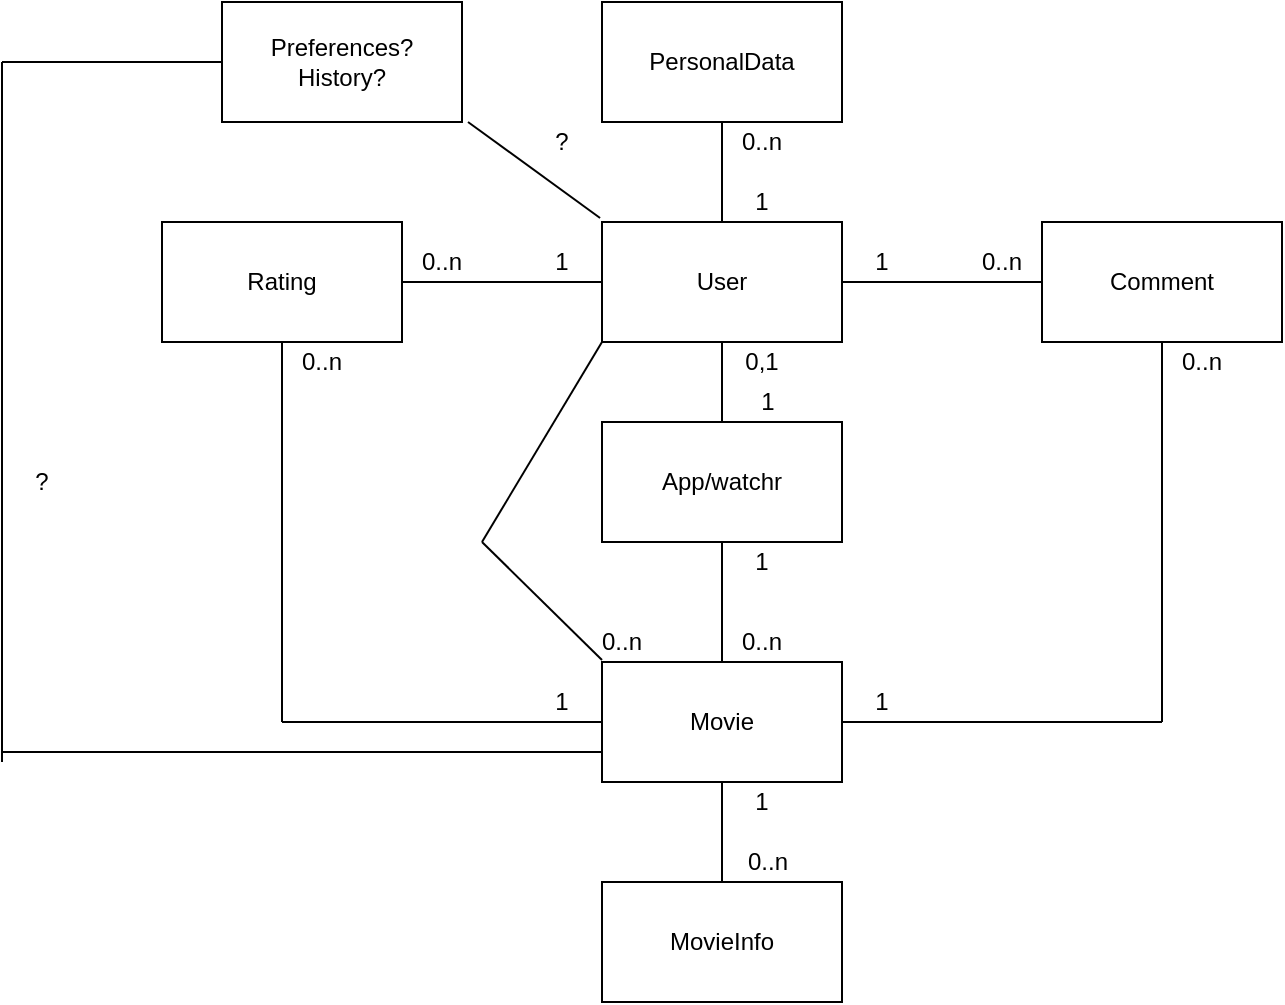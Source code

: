<mxfile pages="1" version="11.2.9" type="google"><diagram id="8DsbzOmISm1tOrWcXAjH" name="Page-1"><mxGraphModel dx="975" dy="524" grid="1" gridSize="10" guides="1" tooltips="1" connect="1" arrows="1" fold="1" page="1" pageScale="1" pageWidth="827" pageHeight="1169" math="0" shadow="0"><root><mxCell id="0"/><mxCell id="1" parent="0"/><mxCell id="xsCctgoEHLxc2o42Z86N-1" value="App/watchr" style="rounded=0;whiteSpace=wrap;html=1;" parent="1" vertex="1"><mxGeometry x="330" y="400" width="120" height="60" as="geometry"/></mxCell><mxCell id="xsCctgoEHLxc2o42Z86N-2" value="User" style="rounded=0;whiteSpace=wrap;html=1;" parent="1" vertex="1"><mxGeometry x="330" y="300" width="120" height="60" as="geometry"/></mxCell><mxCell id="xsCctgoEHLxc2o42Z86N-3" value="Movie" style="rounded=0;whiteSpace=wrap;html=1;" parent="1" vertex="1"><mxGeometry x="330" y="520" width="120" height="60" as="geometry"/></mxCell><mxCell id="xsCctgoEHLxc2o42Z86N-4" value="Comment" style="rounded=0;whiteSpace=wrap;html=1;" parent="1" vertex="1"><mxGeometry x="550" y="300" width="120" height="60" as="geometry"/></mxCell><mxCell id="xsCctgoEHLxc2o42Z86N-5" value="Rating" style="rounded=0;whiteSpace=wrap;html=1;" parent="1" vertex="1"><mxGeometry x="110" y="300" width="120" height="60" as="geometry"/></mxCell><mxCell id="xsCctgoEHLxc2o42Z86N-6" value="" style="endArrow=none;html=1;exitX=0.5;exitY=1;exitDx=0;exitDy=0;" parent="1" source="xsCctgoEHLxc2o42Z86N-4" edge="1"><mxGeometry width="50" height="50" relative="1" as="geometry"><mxPoint x="150" y="650" as="sourcePoint"/><mxPoint x="610" y="550" as="targetPoint"/></mxGeometry></mxCell><mxCell id="xsCctgoEHLxc2o42Z86N-7" value="" style="endArrow=none;html=1;entryX=0.5;entryY=1;entryDx=0;entryDy=0;" parent="1" target="xsCctgoEHLxc2o42Z86N-5" edge="1"><mxGeometry width="50" height="50" relative="1" as="geometry"><mxPoint x="170" y="550" as="sourcePoint"/><mxPoint x="200" y="600" as="targetPoint"/></mxGeometry></mxCell><mxCell id="xsCctgoEHLxc2o42Z86N-8" value="" style="endArrow=none;html=1;entryX=0;entryY=0.5;entryDx=0;entryDy=0;" parent="1" target="xsCctgoEHLxc2o42Z86N-3" edge="1"><mxGeometry width="50" height="50" relative="1" as="geometry"><mxPoint x="170" y="550" as="sourcePoint"/><mxPoint x="200" y="600" as="targetPoint"/></mxGeometry></mxCell><mxCell id="xsCctgoEHLxc2o42Z86N-9" value="" style="endArrow=none;html=1;exitX=1;exitY=0.5;exitDx=0;exitDy=0;" parent="1" source="xsCctgoEHLxc2o42Z86N-3" edge="1"><mxGeometry width="50" height="50" relative="1" as="geometry"><mxPoint x="150" y="650" as="sourcePoint"/><mxPoint x="610" y="550" as="targetPoint"/></mxGeometry></mxCell><mxCell id="xsCctgoEHLxc2o42Z86N-10" value="" style="endArrow=none;html=1;entryX=0;entryY=0.5;entryDx=0;entryDy=0;exitX=1;exitY=0.5;exitDx=0;exitDy=0;" parent="1" source="xsCctgoEHLxc2o42Z86N-2" target="xsCctgoEHLxc2o42Z86N-4" edge="1"><mxGeometry width="50" height="50" relative="1" as="geometry"><mxPoint x="150" y="650" as="sourcePoint"/><mxPoint x="200" y="600" as="targetPoint"/></mxGeometry></mxCell><mxCell id="xsCctgoEHLxc2o42Z86N-11" value="" style="endArrow=none;html=1;entryX=0;entryY=0.5;entryDx=0;entryDy=0;" parent="1" source="xsCctgoEHLxc2o42Z86N-5" target="xsCctgoEHLxc2o42Z86N-2" edge="1"><mxGeometry width="50" height="50" relative="1" as="geometry"><mxPoint x="150" y="650" as="sourcePoint"/><mxPoint x="200" y="600" as="targetPoint"/></mxGeometry></mxCell><mxCell id="xsCctgoEHLxc2o42Z86N-12" value="" style="endArrow=none;html=1;entryX=0.5;entryY=1;entryDx=0;entryDy=0;exitX=0.5;exitY=0;exitDx=0;exitDy=0;" parent="1" source="xsCctgoEHLxc2o42Z86N-3" target="xsCctgoEHLxc2o42Z86N-1" edge="1"><mxGeometry width="50" height="50" relative="1" as="geometry"><mxPoint x="150" y="650" as="sourcePoint"/><mxPoint x="200" y="600" as="targetPoint"/></mxGeometry></mxCell><mxCell id="xsCctgoEHLxc2o42Z86N-13" value="" style="endArrow=none;html=1;entryX=0.5;entryY=1;entryDx=0;entryDy=0;" parent="1" source="xsCctgoEHLxc2o42Z86N-1" target="xsCctgoEHLxc2o42Z86N-2" edge="1"><mxGeometry width="50" height="50" relative="1" as="geometry"><mxPoint x="150" y="650" as="sourcePoint"/><mxPoint x="200" y="600" as="targetPoint"/></mxGeometry></mxCell><mxCell id="xsCctgoEHLxc2o42Z86N-14" value="" style="endArrow=none;html=1;" parent="1" edge="1"><mxGeometry width="50" height="50" relative="1" as="geometry"><mxPoint x="270" y="460" as="sourcePoint"/><mxPoint x="330" y="360" as="targetPoint"/></mxGeometry></mxCell><mxCell id="xsCctgoEHLxc2o42Z86N-15" value="" style="endArrow=none;html=1;exitX=0;exitY=-0.017;exitDx=0;exitDy=0;exitPerimeter=0;" parent="1" source="xsCctgoEHLxc2o42Z86N-3" edge="1"><mxGeometry width="50" height="50" relative="1" as="geometry"><mxPoint x="150" y="650" as="sourcePoint"/><mxPoint x="270" y="460" as="targetPoint"/></mxGeometry></mxCell><mxCell id="xsCctgoEHLxc2o42Z86N-16" value="MovieInfo" style="rounded=0;whiteSpace=wrap;html=1;" parent="1" vertex="1"><mxGeometry x="330" y="630" width="120" height="60" as="geometry"/></mxCell><mxCell id="xsCctgoEHLxc2o42Z86N-17" value="PersonalData" style="rounded=0;whiteSpace=wrap;html=1;" parent="1" vertex="1"><mxGeometry x="330" y="190" width="120" height="60" as="geometry"/></mxCell><mxCell id="xsCctgoEHLxc2o42Z86N-18" value="" style="endArrow=none;html=1;entryX=0.5;entryY=1;entryDx=0;entryDy=0;" parent="1" source="xsCctgoEHLxc2o42Z86N-16" target="xsCctgoEHLxc2o42Z86N-3" edge="1"><mxGeometry width="50" height="50" relative="1" as="geometry"><mxPoint x="150" y="760" as="sourcePoint"/><mxPoint x="200" y="710" as="targetPoint"/></mxGeometry></mxCell><mxCell id="xsCctgoEHLxc2o42Z86N-19" value="" style="endArrow=none;html=1;entryX=0.5;entryY=1;entryDx=0;entryDy=0;exitX=0.5;exitY=0;exitDx=0;exitDy=0;" parent="1" source="xsCctgoEHLxc2o42Z86N-2" target="xsCctgoEHLxc2o42Z86N-17" edge="1"><mxGeometry width="50" height="50" relative="1" as="geometry"><mxPoint x="150" y="760" as="sourcePoint"/><mxPoint x="200" y="710" as="targetPoint"/></mxGeometry></mxCell><mxCell id="xsCctgoEHLxc2o42Z86N-20" value="1&lt;br&gt;" style="text;html=1;strokeColor=none;fillColor=none;align=center;verticalAlign=middle;whiteSpace=wrap;rounded=0;" parent="1" vertex="1"><mxGeometry x="290" y="530" width="40" height="20" as="geometry"/></mxCell><mxCell id="xsCctgoEHLxc2o42Z86N-21" value="1&lt;br&gt;" style="text;html=1;strokeColor=none;fillColor=none;align=center;verticalAlign=middle;whiteSpace=wrap;rounded=0;" parent="1" vertex="1"><mxGeometry x="450" y="530" width="40" height="20" as="geometry"/></mxCell><mxCell id="xsCctgoEHLxc2o42Z86N-23" value="1&lt;br&gt;" style="text;html=1;strokeColor=none;fillColor=none;align=center;verticalAlign=middle;whiteSpace=wrap;rounded=0;" parent="1" vertex="1"><mxGeometry x="390" y="580" width="40" height="20" as="geometry"/></mxCell><mxCell id="xsCctgoEHLxc2o42Z86N-24" value="1&lt;br&gt;" style="text;html=1;strokeColor=none;fillColor=none;align=center;verticalAlign=middle;whiteSpace=wrap;rounded=0;" parent="1" vertex="1"><mxGeometry x="390" y="460" width="40" height="20" as="geometry"/></mxCell><mxCell id="xsCctgoEHLxc2o42Z86N-26" value="1&lt;br&gt;" style="text;html=1;strokeColor=none;fillColor=none;align=center;verticalAlign=middle;whiteSpace=wrap;rounded=0;" parent="1" vertex="1"><mxGeometry x="393" y="380" width="40" height="20" as="geometry"/></mxCell><mxCell id="xsCctgoEHLxc2o42Z86N-27" value="0,1" style="text;html=1;strokeColor=none;fillColor=none;align=center;verticalAlign=middle;whiteSpace=wrap;rounded=0;" parent="1" vertex="1"><mxGeometry x="390" y="360" width="40" height="20" as="geometry"/></mxCell><mxCell id="xsCctgoEHLxc2o42Z86N-29" value="1&lt;br&gt;" style="text;html=1;strokeColor=none;fillColor=none;align=center;verticalAlign=middle;whiteSpace=wrap;rounded=0;" parent="1" vertex="1"><mxGeometry x="390" y="280" width="40" height="20" as="geometry"/></mxCell><mxCell id="xsCctgoEHLxc2o42Z86N-30" value="0..n&lt;br&gt;" style="text;html=1;strokeColor=none;fillColor=none;align=center;verticalAlign=middle;whiteSpace=wrap;rounded=0;" parent="1" vertex="1"><mxGeometry x="390" y="250" width="40" height="20" as="geometry"/></mxCell><mxCell id="xsCctgoEHLxc2o42Z86N-31" value="0..n&lt;br&gt;" style="text;html=1;strokeColor=none;fillColor=none;align=center;verticalAlign=middle;whiteSpace=wrap;rounded=0;" parent="1" vertex="1"><mxGeometry x="390" y="500" width="40" height="20" as="geometry"/></mxCell><mxCell id="xsCctgoEHLxc2o42Z86N-32" value="0..n&lt;br&gt;" style="text;html=1;strokeColor=none;fillColor=none;align=center;verticalAlign=middle;whiteSpace=wrap;rounded=0;" parent="1" vertex="1"><mxGeometry x="510" y="310" width="40" height="20" as="geometry"/></mxCell><mxCell id="xsCctgoEHLxc2o42Z86N-33" value="1&lt;br&gt;" style="text;html=1;strokeColor=none;fillColor=none;align=center;verticalAlign=middle;whiteSpace=wrap;rounded=0;" parent="1" vertex="1"><mxGeometry x="450" y="310" width="40" height="20" as="geometry"/></mxCell><mxCell id="xsCctgoEHLxc2o42Z86N-34" value="0..n&lt;br&gt;" style="text;html=1;strokeColor=none;fillColor=none;align=center;verticalAlign=middle;whiteSpace=wrap;rounded=0;" parent="1" vertex="1"><mxGeometry x="393" y="610" width="40" height="20" as="geometry"/></mxCell><mxCell id="xsCctgoEHLxc2o42Z86N-35" value="0..n&lt;br&gt;" style="text;html=1;strokeColor=none;fillColor=none;align=center;verticalAlign=middle;whiteSpace=wrap;rounded=0;" parent="1" vertex="1"><mxGeometry x="610" y="360" width="40" height="20" as="geometry"/></mxCell><mxCell id="xsCctgoEHLxc2o42Z86N-36" value="0..n&lt;br&gt;" style="text;html=1;strokeColor=none;fillColor=none;align=center;verticalAlign=middle;whiteSpace=wrap;rounded=0;" parent="1" vertex="1"><mxGeometry x="170" y="360" width="40" height="20" as="geometry"/></mxCell><mxCell id="xsCctgoEHLxc2o42Z86N-37" value="0..n&lt;br&gt;" style="text;html=1;strokeColor=none;fillColor=none;align=center;verticalAlign=middle;whiteSpace=wrap;rounded=0;" parent="1" vertex="1"><mxGeometry x="320" y="500" width="40" height="20" as="geometry"/></mxCell><mxCell id="xsCctgoEHLxc2o42Z86N-38" value="0..n&lt;br&gt;" style="text;html=1;strokeColor=none;fillColor=none;align=center;verticalAlign=middle;whiteSpace=wrap;rounded=0;" parent="1" vertex="1"><mxGeometry x="230" y="310" width="40" height="20" as="geometry"/></mxCell><mxCell id="xsCctgoEHLxc2o42Z86N-39" value="1&lt;br&gt;" style="text;html=1;strokeColor=none;fillColor=none;align=center;verticalAlign=middle;whiteSpace=wrap;rounded=0;" parent="1" vertex="1"><mxGeometry x="290" y="310" width="40" height="20" as="geometry"/></mxCell><mxCell id="xsCctgoEHLxc2o42Z86N-40" value="Preferences?&lt;br&gt;History?" style="rounded=0;whiteSpace=wrap;html=1;" parent="1" vertex="1"><mxGeometry x="140" y="190" width="120" height="60" as="geometry"/></mxCell><mxCell id="xsCctgoEHLxc2o42Z86N-41" value="" style="endArrow=none;html=1;entryX=1.025;entryY=1;entryDx=0;entryDy=0;entryPerimeter=0;exitX=-0.008;exitY=-0.033;exitDx=0;exitDy=0;exitPerimeter=0;" parent="1" source="xsCctgoEHLxc2o42Z86N-2" target="xsCctgoEHLxc2o42Z86N-40" edge="1"><mxGeometry width="50" height="50" relative="1" as="geometry"><mxPoint x="110" y="760" as="sourcePoint"/><mxPoint x="160" y="710" as="targetPoint"/></mxGeometry></mxCell><mxCell id="xsCctgoEHLxc2o42Z86N-42" value="" style="endArrow=none;html=1;entryX=0;entryY=0.5;entryDx=0;entryDy=0;" parent="1" target="xsCctgoEHLxc2o42Z86N-40" edge="1"><mxGeometry width="50" height="50" relative="1" as="geometry"><mxPoint x="30" y="220" as="sourcePoint"/><mxPoint x="160" y="710" as="targetPoint"/></mxGeometry></mxCell><mxCell id="xsCctgoEHLxc2o42Z86N-43" value="" style="endArrow=none;html=1;" parent="1" edge="1"><mxGeometry width="50" height="50" relative="1" as="geometry"><mxPoint x="30" y="570" as="sourcePoint"/><mxPoint x="30" y="220" as="targetPoint"/></mxGeometry></mxCell><mxCell id="xsCctgoEHLxc2o42Z86N-44" value="" style="endArrow=none;html=1;exitX=0;exitY=0.75;exitDx=0;exitDy=0;" parent="1" source="xsCctgoEHLxc2o42Z86N-3" edge="1"><mxGeometry width="50" height="50" relative="1" as="geometry"><mxPoint x="30" y="760" as="sourcePoint"/><mxPoint x="30" y="565" as="targetPoint"/><Array as="points"><mxPoint x="180" y="565"/></Array></mxGeometry></mxCell><mxCell id="xsCctgoEHLxc2o42Z86N-45" value="?&lt;br&gt;" style="text;html=1;strokeColor=none;fillColor=none;align=center;verticalAlign=middle;whiteSpace=wrap;rounded=0;" parent="1" vertex="1"><mxGeometry x="290" y="250" width="40" height="20" as="geometry"/></mxCell><mxCell id="xsCctgoEHLxc2o42Z86N-46" value="?&lt;br&gt;" style="text;html=1;strokeColor=none;fillColor=none;align=center;verticalAlign=middle;whiteSpace=wrap;rounded=0;" parent="1" vertex="1"><mxGeometry x="30" y="420" width="40" height="20" as="geometry"/></mxCell></root></mxGraphModel></diagram></mxfile>